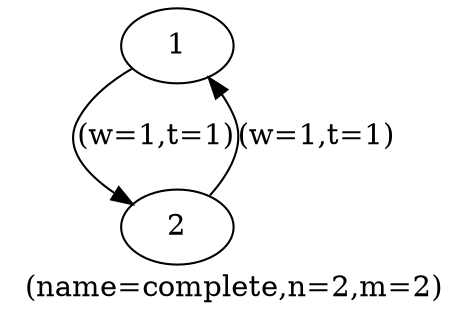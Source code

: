 digraph complete {
label="(name=complete,n=2,m=2)";
	1 -> 2 [label="(w=1,t=1)"];
	2 -> 1 [label="(w=1,t=1)"];
1 [label="1"];
2 [label="2"];
}
